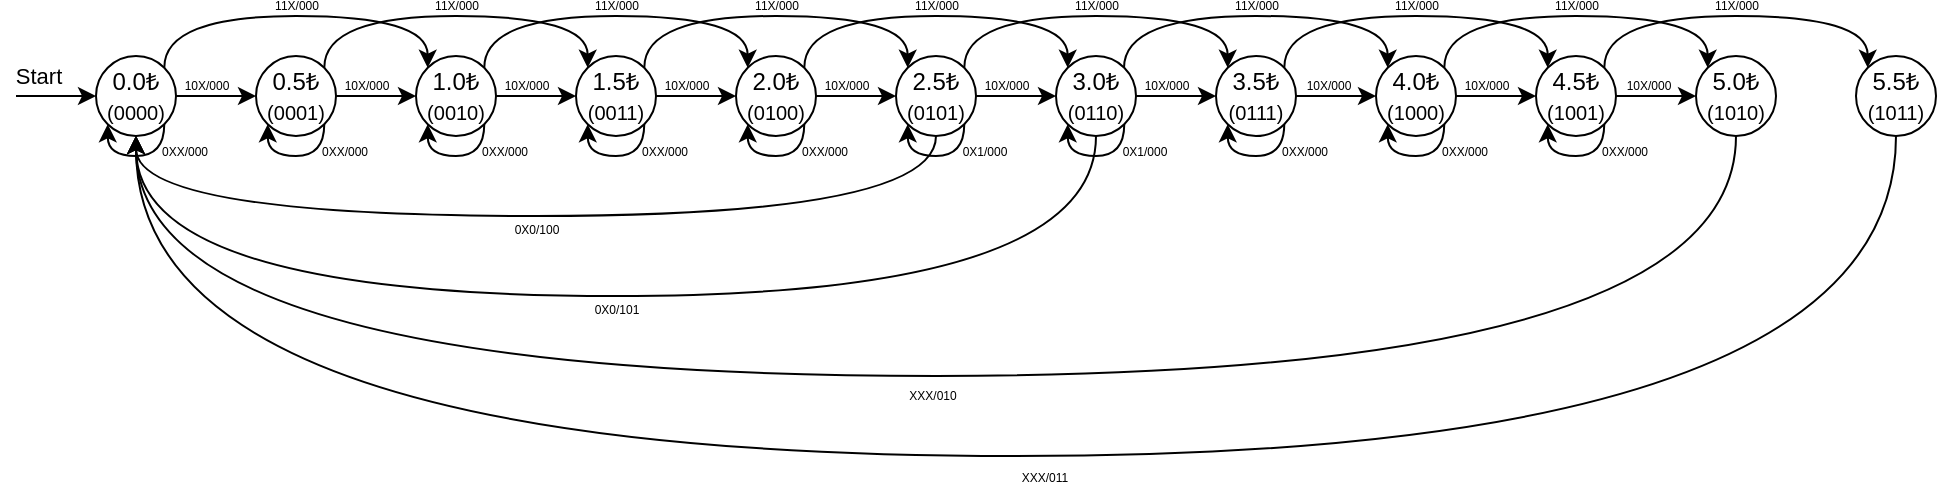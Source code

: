 <mxfile version="14.6.1" type="device"><diagram id="b_ZqCol5-a8vOkyU7Ksm" name="Page-1"><mxGraphModel dx="1034" dy="348" grid="1" gridSize="10" guides="1" tooltips="1" connect="1" arrows="1" fold="1" page="0" pageScale="1" pageWidth="827" pageHeight="1169" math="0" shadow="0"><root><mxCell id="0"/><mxCell id="1" parent="0"/><mxCell id="xucqjGwXiGOmWOfZiXGQ-46" style="edgeStyle=orthogonalEdgeStyle;rounded=0;orthogonalLoop=1;jettySize=auto;html=1;exitX=1;exitY=0.5;exitDx=0;exitDy=0;entryX=0;entryY=0.5;entryDx=0;entryDy=0;" parent="1" source="xucqjGwXiGOmWOfZiXGQ-1" target="xucqjGwXiGOmWOfZiXGQ-33" edge="1"><mxGeometry relative="1" as="geometry"/></mxCell><mxCell id="3Pe1iXniSYVr6OExUikc-36" style="edgeStyle=orthogonalEdgeStyle;curved=1;orthogonalLoop=1;jettySize=auto;html=1;exitX=1;exitY=0;exitDx=0;exitDy=0;entryX=0;entryY=0;entryDx=0;entryDy=0;" parent="1" source="xucqjGwXiGOmWOfZiXGQ-1" target="xucqjGwXiGOmWOfZiXGQ-35" edge="1"><mxGeometry relative="1" as="geometry"><Array as="points"><mxPoint x="-86" y="220"/><mxPoint x="46" y="220"/></Array></mxGeometry></mxCell><mxCell id="3Pe1iXniSYVr6OExUikc-43" value="11X/000" style="edgeLabel;html=1;align=center;verticalAlign=middle;resizable=0;points=[];fontSize=6;" parent="3Pe1iXniSYVr6OExUikc-36" vertex="1" connectable="0"><mxGeometry x="-0.263" relative="1" as="geometry"><mxPoint x="24" y="-5" as="offset"/></mxGeometry></mxCell><mxCell id="xucqjGwXiGOmWOfZiXGQ-1" value="0.0₺&lt;br&gt;&lt;font style=&quot;font-size: 10px&quot;&gt;(0000)&lt;/font&gt;" style="ellipse;whiteSpace=wrap;html=1;" parent="1" vertex="1"><mxGeometry x="-120" y="240" width="40" height="40" as="geometry"/></mxCell><mxCell id="xucqjGwXiGOmWOfZiXGQ-47" style="edgeStyle=orthogonalEdgeStyle;rounded=0;orthogonalLoop=1;jettySize=auto;html=1;exitX=1;exitY=0.5;exitDx=0;exitDy=0;" parent="1" source="xucqjGwXiGOmWOfZiXGQ-33" target="xucqjGwXiGOmWOfZiXGQ-35" edge="1"><mxGeometry relative="1" as="geometry"/></mxCell><mxCell id="3Pe1iXniSYVr6OExUikc-37" style="edgeStyle=orthogonalEdgeStyle;curved=1;orthogonalLoop=1;jettySize=auto;html=1;exitX=1;exitY=0;exitDx=0;exitDy=0;entryX=0;entryY=0;entryDx=0;entryDy=0;" parent="1" source="xucqjGwXiGOmWOfZiXGQ-33" target="xucqjGwXiGOmWOfZiXGQ-34" edge="1"><mxGeometry relative="1" as="geometry"><Array as="points"><mxPoint x="-6" y="220"/><mxPoint x="126" y="220"/></Array></mxGeometry></mxCell><mxCell id="xucqjGwXiGOmWOfZiXGQ-33" value="0.5₺&lt;br&gt;&lt;span style=&quot;font-size: 10px&quot;&gt;(0001)&lt;/span&gt;" style="ellipse;whiteSpace=wrap;html=1;" parent="1" vertex="1"><mxGeometry x="-40" y="240" width="40" height="40" as="geometry"/></mxCell><mxCell id="xucqjGwXiGOmWOfZiXGQ-49" style="edgeStyle=orthogonalEdgeStyle;rounded=0;orthogonalLoop=1;jettySize=auto;html=1;exitX=1;exitY=0.5;exitDx=0;exitDy=0;entryX=0;entryY=0.5;entryDx=0;entryDy=0;" parent="1" source="xucqjGwXiGOmWOfZiXGQ-34" target="xucqjGwXiGOmWOfZiXGQ-36" edge="1"><mxGeometry relative="1" as="geometry"/></mxCell><mxCell id="3Pe1iXniSYVr6OExUikc-38" style="edgeStyle=orthogonalEdgeStyle;curved=1;orthogonalLoop=1;jettySize=auto;html=1;exitX=1;exitY=0;exitDx=0;exitDy=0;entryX=0;entryY=0;entryDx=0;entryDy=0;" parent="1" source="xucqjGwXiGOmWOfZiXGQ-34" target="xucqjGwXiGOmWOfZiXGQ-37" edge="1"><mxGeometry relative="1" as="geometry"><Array as="points"><mxPoint x="154" y="220"/><mxPoint x="286" y="220"/></Array></mxGeometry></mxCell><mxCell id="xucqjGwXiGOmWOfZiXGQ-34" value="1.5₺&lt;br&gt;&lt;span style=&quot;font-size: 10px&quot;&gt;(0011)&lt;/span&gt;" style="ellipse;whiteSpace=wrap;html=1;" parent="1" vertex="1"><mxGeometry x="120" y="240" width="40" height="40" as="geometry"/></mxCell><mxCell id="xucqjGwXiGOmWOfZiXGQ-48" style="edgeStyle=orthogonalEdgeStyle;rounded=0;orthogonalLoop=1;jettySize=auto;html=1;exitX=1;exitY=0.5;exitDx=0;exitDy=0;" parent="1" source="xucqjGwXiGOmWOfZiXGQ-35" target="xucqjGwXiGOmWOfZiXGQ-34" edge="1"><mxGeometry relative="1" as="geometry"/></mxCell><mxCell id="3Pe1iXniSYVr6OExUikc-39" style="edgeStyle=orthogonalEdgeStyle;curved=1;orthogonalLoop=1;jettySize=auto;html=1;exitX=1;exitY=0;exitDx=0;exitDy=0;entryX=0;entryY=0;entryDx=0;entryDy=0;" parent="1" source="xucqjGwXiGOmWOfZiXGQ-35" target="xucqjGwXiGOmWOfZiXGQ-36" edge="1"><mxGeometry relative="1" as="geometry"><Array as="points"><mxPoint x="74" y="220"/><mxPoint x="206" y="220"/></Array></mxGeometry></mxCell><mxCell id="xucqjGwXiGOmWOfZiXGQ-35" value="1.0₺&lt;br&gt;&lt;span style=&quot;font-size: 10px&quot;&gt;(0010)&lt;/span&gt;" style="ellipse;whiteSpace=wrap;html=1;" parent="1" vertex="1"><mxGeometry x="40" y="240" width="40" height="40" as="geometry"/></mxCell><mxCell id="xucqjGwXiGOmWOfZiXGQ-50" style="edgeStyle=orthogonalEdgeStyle;rounded=0;orthogonalLoop=1;jettySize=auto;html=1;exitX=1;exitY=0.5;exitDx=0;exitDy=0;" parent="1" source="xucqjGwXiGOmWOfZiXGQ-36" target="xucqjGwXiGOmWOfZiXGQ-37" edge="1"><mxGeometry relative="1" as="geometry"/></mxCell><mxCell id="xucqjGwXiGOmWOfZiXGQ-69" style="edgeStyle=orthogonalEdgeStyle;orthogonalLoop=1;jettySize=auto;html=1;exitX=1;exitY=0;exitDx=0;exitDy=0;entryX=0;entryY=0;entryDx=0;entryDy=0;curved=1;" parent="1" source="xucqjGwXiGOmWOfZiXGQ-36" target="xucqjGwXiGOmWOfZiXGQ-39" edge="1"><mxGeometry relative="1" as="geometry"><Array as="points"><mxPoint x="234" y="220"/><mxPoint x="366" y="220"/></Array></mxGeometry></mxCell><mxCell id="xucqjGwXiGOmWOfZiXGQ-36" value="2.0₺&lt;br&gt;&lt;span style=&quot;font-size: 10px&quot;&gt;(0100)&lt;/span&gt;" style="ellipse;whiteSpace=wrap;html=1;" parent="1" vertex="1"><mxGeometry x="200" y="240" width="40" height="40" as="geometry"/></mxCell><mxCell id="xucqjGwXiGOmWOfZiXGQ-52" style="edgeStyle=orthogonalEdgeStyle;rounded=0;orthogonalLoop=1;jettySize=auto;html=1;exitX=1;exitY=0.5;exitDx=0;exitDy=0;entryX=0;entryY=0.5;entryDx=0;entryDy=0;" parent="1" source="xucqjGwXiGOmWOfZiXGQ-37" target="xucqjGwXiGOmWOfZiXGQ-39" edge="1"><mxGeometry relative="1" as="geometry"/></mxCell><mxCell id="xucqjGwXiGOmWOfZiXGQ-70" style="edgeStyle=orthogonalEdgeStyle;orthogonalLoop=1;jettySize=auto;html=1;exitX=1;exitY=0;exitDx=0;exitDy=0;entryX=0;entryY=0;entryDx=0;entryDy=0;curved=1;" parent="1" source="xucqjGwXiGOmWOfZiXGQ-37" target="xucqjGwXiGOmWOfZiXGQ-40" edge="1"><mxGeometry relative="1" as="geometry"><Array as="points"><mxPoint x="314" y="220"/><mxPoint x="446" y="220"/></Array></mxGeometry></mxCell><mxCell id="3Pe1iXniSYVr6OExUikc-40" style="edgeStyle=orthogonalEdgeStyle;curved=1;orthogonalLoop=1;jettySize=auto;html=1;exitX=0.5;exitY=1;exitDx=0;exitDy=0;entryX=0.5;entryY=1;entryDx=0;entryDy=0;" parent="1" source="xucqjGwXiGOmWOfZiXGQ-37" target="xucqjGwXiGOmWOfZiXGQ-1" edge="1"><mxGeometry relative="1" as="geometry"><Array as="points"><mxPoint x="300" y="320"/><mxPoint x="-100" y="320"/></Array></mxGeometry></mxCell><mxCell id="xucqjGwXiGOmWOfZiXGQ-37" value="2.5₺&lt;br&gt;&lt;span style=&quot;font-size: 10px&quot;&gt;(0101)&lt;/span&gt;" style="ellipse;whiteSpace=wrap;html=1;" parent="1" vertex="1"><mxGeometry x="280" y="240" width="40" height="40" as="geometry"/></mxCell><mxCell id="xucqjGwXiGOmWOfZiXGQ-53" style="edgeStyle=orthogonalEdgeStyle;rounded=0;orthogonalLoop=1;jettySize=auto;html=1;exitX=1;exitY=0.5;exitDx=0;exitDy=0;entryX=0;entryY=0.5;entryDx=0;entryDy=0;" parent="1" source="xucqjGwXiGOmWOfZiXGQ-39" target="xucqjGwXiGOmWOfZiXGQ-40" edge="1"><mxGeometry relative="1" as="geometry"/></mxCell><mxCell id="xucqjGwXiGOmWOfZiXGQ-71" style="edgeStyle=orthogonalEdgeStyle;orthogonalLoop=1;jettySize=auto;html=1;entryX=0;entryY=0;entryDx=0;entryDy=0;curved=1;" parent="1" target="xucqjGwXiGOmWOfZiXGQ-42" edge="1"><mxGeometry relative="1" as="geometry"><mxPoint x="394" y="246" as="sourcePoint"/><Array as="points"><mxPoint x="394" y="220"/><mxPoint x="526" y="220"/></Array></mxGeometry></mxCell><mxCell id="3Pe1iXniSYVr6OExUikc-41" style="edgeStyle=orthogonalEdgeStyle;curved=1;orthogonalLoop=1;jettySize=auto;html=1;exitX=0.5;exitY=1;exitDx=0;exitDy=0;entryX=0.5;entryY=1;entryDx=0;entryDy=0;" parent="1" source="xucqjGwXiGOmWOfZiXGQ-39" target="xucqjGwXiGOmWOfZiXGQ-1" edge="1"><mxGeometry relative="1" as="geometry"><Array as="points"><mxPoint x="380" y="360"/><mxPoint x="-100" y="360"/></Array></mxGeometry></mxCell><mxCell id="xucqjGwXiGOmWOfZiXGQ-39" value="3.0₺&lt;br&gt;&lt;span style=&quot;font-size: 10px&quot;&gt;(0110)&lt;/span&gt;" style="ellipse;whiteSpace=wrap;html=1;" parent="1" vertex="1"><mxGeometry x="360" y="240" width="40" height="40" as="geometry"/></mxCell><mxCell id="xucqjGwXiGOmWOfZiXGQ-54" style="edgeStyle=orthogonalEdgeStyle;rounded=0;orthogonalLoop=1;jettySize=auto;html=1;exitX=1;exitY=0.5;exitDx=0;exitDy=0;entryX=0;entryY=0.5;entryDx=0;entryDy=0;" parent="1" source="xucqjGwXiGOmWOfZiXGQ-40" target="xucqjGwXiGOmWOfZiXGQ-42" edge="1"><mxGeometry relative="1" as="geometry"/></mxCell><mxCell id="xucqjGwXiGOmWOfZiXGQ-72" style="edgeStyle=orthogonalEdgeStyle;orthogonalLoop=1;jettySize=auto;html=1;exitX=1;exitY=0;exitDx=0;exitDy=0;entryX=0;entryY=0;entryDx=0;entryDy=0;curved=1;" parent="1" source="xucqjGwXiGOmWOfZiXGQ-40" target="xucqjGwXiGOmWOfZiXGQ-41" edge="1"><mxGeometry relative="1" as="geometry"><Array as="points"><mxPoint x="474" y="220"/><mxPoint x="606" y="220"/></Array></mxGeometry></mxCell><mxCell id="xucqjGwXiGOmWOfZiXGQ-40" value="3.5₺&lt;br&gt;&lt;span style=&quot;font-size: 10px&quot;&gt;(0111)&lt;/span&gt;" style="ellipse;whiteSpace=wrap;html=1;" parent="1" vertex="1"><mxGeometry x="440" y="240" width="40" height="40" as="geometry"/></mxCell><mxCell id="xucqjGwXiGOmWOfZiXGQ-56" style="edgeStyle=orthogonalEdgeStyle;rounded=0;orthogonalLoop=1;jettySize=auto;html=1;exitX=1;exitY=0.5;exitDx=0;exitDy=0;" parent="1" source="xucqjGwXiGOmWOfZiXGQ-41" target="xucqjGwXiGOmWOfZiXGQ-43" edge="1"><mxGeometry relative="1" as="geometry"/></mxCell><mxCell id="5cAHp7mhcUUTo8bShysO-9" style="edgeStyle=orthogonalEdgeStyle;curved=1;orthogonalLoop=1;jettySize=auto;html=1;exitX=1;exitY=0;exitDx=0;exitDy=0;entryX=0;entryY=0;entryDx=0;entryDy=0;" parent="1" source="xucqjGwXiGOmWOfZiXGQ-41" target="5cAHp7mhcUUTo8bShysO-8" edge="1"><mxGeometry relative="1" as="geometry"><Array as="points"><mxPoint x="634" y="220"/><mxPoint x="766" y="220"/></Array></mxGeometry></mxCell><mxCell id="xucqjGwXiGOmWOfZiXGQ-41" value="4.5₺&lt;br&gt;&lt;span style=&quot;font-size: 10px&quot;&gt;(1001)&lt;/span&gt;" style="ellipse;whiteSpace=wrap;html=1;" parent="1" vertex="1"><mxGeometry x="600" y="240" width="40" height="40" as="geometry"/></mxCell><mxCell id="xucqjGwXiGOmWOfZiXGQ-55" style="edgeStyle=orthogonalEdgeStyle;rounded=0;orthogonalLoop=1;jettySize=auto;html=1;exitX=1;exitY=0.5;exitDx=0;exitDy=0;entryX=0;entryY=0.5;entryDx=0;entryDy=0;" parent="1" source="xucqjGwXiGOmWOfZiXGQ-42" target="xucqjGwXiGOmWOfZiXGQ-41" edge="1"><mxGeometry relative="1" as="geometry"/></mxCell><mxCell id="xucqjGwXiGOmWOfZiXGQ-73" style="edgeStyle=orthogonalEdgeStyle;orthogonalLoop=1;jettySize=auto;html=1;exitX=1;exitY=0;exitDx=0;exitDy=0;entryX=0;entryY=0;entryDx=0;entryDy=0;curved=1;" parent="1" source="xucqjGwXiGOmWOfZiXGQ-42" target="xucqjGwXiGOmWOfZiXGQ-43" edge="1"><mxGeometry relative="1" as="geometry"><Array as="points"><mxPoint x="554" y="220"/><mxPoint x="686" y="220"/></Array></mxGeometry></mxCell><mxCell id="xucqjGwXiGOmWOfZiXGQ-42" value="4.0₺&lt;br&gt;&lt;span style=&quot;font-size: 10px&quot;&gt;(1000)&lt;/span&gt;" style="ellipse;whiteSpace=wrap;html=1;" parent="1" vertex="1"><mxGeometry x="520" y="240" width="40" height="40" as="geometry"/></mxCell><mxCell id="3Pe1iXniSYVr6OExUikc-34" style="edgeStyle=orthogonalEdgeStyle;curved=1;orthogonalLoop=1;jettySize=auto;html=1;exitX=0.5;exitY=1;exitDx=0;exitDy=0;entryX=0.5;entryY=1;entryDx=0;entryDy=0;" parent="1" source="xucqjGwXiGOmWOfZiXGQ-43" target="xucqjGwXiGOmWOfZiXGQ-1" edge="1"><mxGeometry relative="1" as="geometry"><Array as="points"><mxPoint x="700" y="400"/><mxPoint x="-100" y="400"/></Array></mxGeometry></mxCell><mxCell id="xucqjGwXiGOmWOfZiXGQ-43" value="5.0₺&lt;br&gt;&lt;span style=&quot;font-size: 10px&quot;&gt;(1010)&lt;/span&gt;" style="ellipse;whiteSpace=wrap;html=1;" parent="1" vertex="1"><mxGeometry x="680" y="240" width="40" height="40" as="geometry"/></mxCell><mxCell id="3Pe1iXniSYVr6OExUikc-19" value="" style="endArrow=classic;html=1;entryX=0;entryY=0.5;entryDx=0;entryDy=0;" parent="1" target="xucqjGwXiGOmWOfZiXGQ-1" edge="1"><mxGeometry width="50" height="50" relative="1" as="geometry"><mxPoint x="-160" y="260" as="sourcePoint"/><mxPoint x="30" y="160" as="targetPoint"/></mxGeometry></mxCell><mxCell id="3Pe1iXniSYVr6OExUikc-42" value="Start" style="edgeLabel;html=1;align=center;verticalAlign=middle;resizable=0;points=[];" parent="3Pe1iXniSYVr6OExUikc-19" vertex="1" connectable="0"><mxGeometry x="-0.445" y="1" relative="1" as="geometry"><mxPoint y="-9" as="offset"/></mxGeometry></mxCell><mxCell id="3Pe1iXniSYVr6OExUikc-22" style="edgeStyle=orthogonalEdgeStyle;curved=1;orthogonalLoop=1;jettySize=auto;html=1;exitX=1;exitY=1;exitDx=0;exitDy=0;entryX=0;entryY=1;entryDx=0;entryDy=0;" parent="1" source="xucqjGwXiGOmWOfZiXGQ-33" target="xucqjGwXiGOmWOfZiXGQ-33" edge="1"><mxGeometry relative="1" as="geometry"><Array as="points"><mxPoint x="-6" y="290"/><mxPoint x="-34" y="290"/></Array></mxGeometry></mxCell><mxCell id="3Pe1iXniSYVr6OExUikc-23" style="edgeStyle=orthogonalEdgeStyle;curved=1;orthogonalLoop=1;jettySize=auto;html=1;exitX=1;exitY=1;exitDx=0;exitDy=0;entryX=0;entryY=1;entryDx=0;entryDy=0;" parent="1" source="xucqjGwXiGOmWOfZiXGQ-35" target="xucqjGwXiGOmWOfZiXGQ-35" edge="1"><mxGeometry relative="1" as="geometry"><Array as="points"><mxPoint x="74" y="290"/><mxPoint x="46" y="290"/></Array></mxGeometry></mxCell><mxCell id="3Pe1iXniSYVr6OExUikc-24" style="edgeStyle=orthogonalEdgeStyle;curved=1;orthogonalLoop=1;jettySize=auto;html=1;exitX=1;exitY=1;exitDx=0;exitDy=0;entryX=0;entryY=1;entryDx=0;entryDy=0;" parent="1" source="xucqjGwXiGOmWOfZiXGQ-34" target="xucqjGwXiGOmWOfZiXGQ-34" edge="1"><mxGeometry relative="1" as="geometry"><Array as="points"><mxPoint x="154" y="290"/><mxPoint x="126" y="290"/></Array></mxGeometry></mxCell><mxCell id="3Pe1iXniSYVr6OExUikc-25" style="edgeStyle=orthogonalEdgeStyle;curved=1;orthogonalLoop=1;jettySize=auto;html=1;exitX=1;exitY=1;exitDx=0;exitDy=0;entryX=0;entryY=1;entryDx=0;entryDy=0;" parent="1" source="xucqjGwXiGOmWOfZiXGQ-36" target="xucqjGwXiGOmWOfZiXGQ-36" edge="1"><mxGeometry relative="1" as="geometry"><Array as="points"><mxPoint x="234" y="290"/><mxPoint x="206" y="290"/></Array></mxGeometry></mxCell><mxCell id="3Pe1iXniSYVr6OExUikc-26" style="edgeStyle=orthogonalEdgeStyle;curved=1;orthogonalLoop=1;jettySize=auto;html=1;exitX=1;exitY=1;exitDx=0;exitDy=0;entryX=0;entryY=1;entryDx=0;entryDy=0;" parent="1" source="xucqjGwXiGOmWOfZiXGQ-37" target="xucqjGwXiGOmWOfZiXGQ-37" edge="1"><mxGeometry relative="1" as="geometry"><Array as="points"><mxPoint x="314" y="290"/><mxPoint x="286" y="290"/></Array></mxGeometry></mxCell><mxCell id="3Pe1iXniSYVr6OExUikc-27" style="edgeStyle=orthogonalEdgeStyle;curved=1;orthogonalLoop=1;jettySize=auto;html=1;exitX=1;exitY=1;exitDx=0;exitDy=0;entryX=0;entryY=1;entryDx=0;entryDy=0;" parent="1" source="xucqjGwXiGOmWOfZiXGQ-39" target="xucqjGwXiGOmWOfZiXGQ-39" edge="1"><mxGeometry relative="1" as="geometry"><Array as="points"><mxPoint x="394" y="290"/><mxPoint x="366" y="290"/></Array></mxGeometry></mxCell><mxCell id="3Pe1iXniSYVr6OExUikc-28" style="edgeStyle=orthogonalEdgeStyle;curved=1;orthogonalLoop=1;jettySize=auto;html=1;exitX=1;exitY=1;exitDx=0;exitDy=0;entryX=0;entryY=1;entryDx=0;entryDy=0;" parent="1" source="xucqjGwXiGOmWOfZiXGQ-40" target="xucqjGwXiGOmWOfZiXGQ-40" edge="1"><mxGeometry relative="1" as="geometry"><Array as="points"><mxPoint x="474" y="290"/><mxPoint x="446" y="290"/></Array></mxGeometry></mxCell><mxCell id="3Pe1iXniSYVr6OExUikc-29" style="edgeStyle=orthogonalEdgeStyle;curved=1;orthogonalLoop=1;jettySize=auto;html=1;exitX=1;exitY=1;exitDx=0;exitDy=0;entryX=0;entryY=1;entryDx=0;entryDy=0;" parent="1" source="xucqjGwXiGOmWOfZiXGQ-42" target="xucqjGwXiGOmWOfZiXGQ-42" edge="1"><mxGeometry relative="1" as="geometry"><Array as="points"><mxPoint x="554" y="290"/><mxPoint x="526" y="290"/></Array></mxGeometry></mxCell><mxCell id="3Pe1iXniSYVr6OExUikc-30" style="edgeStyle=orthogonalEdgeStyle;curved=1;orthogonalLoop=1;jettySize=auto;html=1;exitX=1;exitY=1;exitDx=0;exitDy=0;entryX=0;entryY=1;entryDx=0;entryDy=0;" parent="1" source="xucqjGwXiGOmWOfZiXGQ-41" target="xucqjGwXiGOmWOfZiXGQ-41" edge="1"><mxGeometry relative="1" as="geometry"><Array as="points"><mxPoint x="634" y="290"/><mxPoint x="606" y="290"/></Array></mxGeometry></mxCell><mxCell id="3Pe1iXniSYVr6OExUikc-33" style="edgeStyle=orthogonalEdgeStyle;curved=1;orthogonalLoop=1;jettySize=auto;html=1;exitX=1;exitY=1;exitDx=0;exitDy=0;entryX=0;entryY=1;entryDx=0;entryDy=0;" parent="1" source="xucqjGwXiGOmWOfZiXGQ-1" target="xucqjGwXiGOmWOfZiXGQ-1" edge="1"><mxGeometry relative="1" as="geometry"><Array as="points"><mxPoint x="-86" y="290"/><mxPoint x="-114" y="290"/></Array></mxGeometry></mxCell><mxCell id="3Pe1iXniSYVr6OExUikc-46" value="10X/000" style="edgeLabel;html=1;align=center;verticalAlign=middle;resizable=0;points=[];fontSize=6;" parent="1" vertex="1" connectable="0"><mxGeometry x="-65.0" y="255" as="geometry"/></mxCell><mxCell id="3Pe1iXniSYVr6OExUikc-47" value="0XX/000" style="edgeLabel;html=1;align=center;verticalAlign=middle;resizable=0;points=[];fontSize=6;" parent="1" vertex="1" connectable="0"><mxGeometry x="-76.0" y="288" as="geometry"/></mxCell><mxCell id="3Pe1iXniSYVr6OExUikc-48" value="0XX/000" style="edgeLabel;html=1;align=center;verticalAlign=middle;resizable=0;points=[];fontSize=6;" parent="1" vertex="1" connectable="0"><mxGeometry x="4.0" y="288" as="geometry"/></mxCell><mxCell id="3Pe1iXniSYVr6OExUikc-49" value="0XX/000" style="edgeLabel;html=1;align=center;verticalAlign=middle;resizable=0;points=[];fontSize=6;" parent="1" vertex="1" connectable="0"><mxGeometry x="84.0" y="288" as="geometry"/></mxCell><mxCell id="3Pe1iXniSYVr6OExUikc-50" value="10X/000" style="edgeLabel;html=1;align=center;verticalAlign=middle;resizable=0;points=[];fontSize=6;" parent="1" vertex="1" connectable="0"><mxGeometry x="15.0" y="255" as="geometry"/></mxCell><mxCell id="3Pe1iXniSYVr6OExUikc-51" value="10X/000" style="edgeLabel;html=1;align=center;verticalAlign=middle;resizable=0;points=[];fontSize=6;" parent="1" vertex="1" connectable="0"><mxGeometry x="95.0" y="255" as="geometry"/></mxCell><mxCell id="3Pe1iXniSYVr6OExUikc-52" value="10X/000" style="edgeLabel;html=1;align=center;verticalAlign=middle;resizable=0;points=[];fontSize=6;" parent="1" vertex="1" connectable="0"><mxGeometry x="175.0" y="255" as="geometry"/></mxCell><mxCell id="3Pe1iXniSYVr6OExUikc-53" value="10X/000" style="edgeLabel;html=1;align=center;verticalAlign=middle;resizable=0;points=[];fontSize=6;" parent="1" vertex="1" connectable="0"><mxGeometry x="255.0" y="255" as="geometry"/></mxCell><mxCell id="3Pe1iXniSYVr6OExUikc-54" value="0XX/000" style="edgeLabel;html=1;align=center;verticalAlign=middle;resizable=0;points=[];fontSize=6;" parent="1" vertex="1" connectable="0"><mxGeometry x="164.0" y="288" as="geometry"/></mxCell><mxCell id="3Pe1iXniSYVr6OExUikc-55" value="0XX/000" style="edgeLabel;html=1;align=center;verticalAlign=middle;resizable=0;points=[];fontSize=6;" parent="1" vertex="1" connectable="0"><mxGeometry x="244.0" y="288" as="geometry"/></mxCell><mxCell id="3Pe1iXniSYVr6OExUikc-56" value="0X1/000" style="edgeLabel;html=1;align=center;verticalAlign=middle;resizable=0;points=[];fontSize=6;" parent="1" vertex="1" connectable="0"><mxGeometry x="324.0" y="288" as="geometry"><mxPoint as="offset"/></mxGeometry></mxCell><mxCell id="3Pe1iXniSYVr6OExUikc-58" value="11X/000" style="edgeLabel;html=1;align=center;verticalAlign=middle;resizable=0;points=[];fontSize=6;" parent="1" vertex="1" connectable="0"><mxGeometry x="60.002" y="215" as="geometry"/></mxCell><mxCell id="3Pe1iXniSYVr6OExUikc-59" value="11X/000" style="edgeLabel;html=1;align=center;verticalAlign=middle;resizable=0;points=[];fontSize=6;" parent="1" vertex="1" connectable="0"><mxGeometry x="140.002" y="215" as="geometry"/></mxCell><mxCell id="3Pe1iXniSYVr6OExUikc-60" value="11X/000" style="edgeLabel;html=1;align=center;verticalAlign=middle;resizable=0;points=[];fontSize=6;" parent="1" vertex="1" connectable="0"><mxGeometry x="220.002" y="215" as="geometry"/></mxCell><mxCell id="3Pe1iXniSYVr6OExUikc-63" value="0X0/100" style="edgeLabel;html=1;align=center;verticalAlign=middle;resizable=0;points=[];fontSize=6;" parent="1" vertex="1" connectable="0"><mxGeometry x="100.002" y="327" as="geometry"/></mxCell><mxCell id="3Pe1iXniSYVr6OExUikc-64" value="0X0/101" style="edgeLabel;html=1;align=center;verticalAlign=middle;resizable=0;points=[];fontSize=6;" parent="1" vertex="1" connectable="0"><mxGeometry x="140.002" y="367" as="geometry"/></mxCell><mxCell id="3Pe1iXniSYVr6OExUikc-65" value="XXX/010" style="edgeLabel;html=1;align=center;verticalAlign=middle;resizable=0;points=[];fontSize=6;" parent="1" vertex="1" connectable="0"><mxGeometry x="300.002" y="410" as="geometry"><mxPoint x="-2" as="offset"/></mxGeometry></mxCell><mxCell id="3Pe1iXniSYVr6OExUikc-67" value="0X1/000" style="edgeLabel;html=1;align=center;verticalAlign=middle;resizable=0;points=[];fontSize=6;" parent="1" vertex="1" connectable="0"><mxGeometry x="404.0" y="288" as="geometry"><mxPoint as="offset"/></mxGeometry></mxCell><mxCell id="3Pe1iXniSYVr6OExUikc-68" value="0XX/000" style="edgeLabel;html=1;align=center;verticalAlign=middle;resizable=0;points=[];fontSize=6;" parent="1" vertex="1" connectable="0"><mxGeometry x="484.0" y="288" as="geometry"/></mxCell><mxCell id="3Pe1iXniSYVr6OExUikc-69" value="0XX/000" style="edgeLabel;html=1;align=center;verticalAlign=middle;resizable=0;points=[];fontSize=6;" parent="1" vertex="1" connectable="0"><mxGeometry x="564.0" y="288" as="geometry"/></mxCell><mxCell id="3Pe1iXniSYVr6OExUikc-70" value="0XX/000" style="edgeLabel;html=1;align=center;verticalAlign=middle;resizable=0;points=[];fontSize=6;" parent="1" vertex="1" connectable="0"><mxGeometry x="644.0" y="288" as="geometry"/></mxCell><mxCell id="3Pe1iXniSYVr6OExUikc-71" value="10X/000" style="edgeLabel;html=1;align=center;verticalAlign=middle;resizable=0;points=[];fontSize=6;" parent="1" vertex="1" connectable="0"><mxGeometry x="335.0" y="255" as="geometry"/></mxCell><mxCell id="3Pe1iXniSYVr6OExUikc-73" value="10X/000" style="edgeLabel;html=1;align=center;verticalAlign=middle;resizable=0;points=[];fontSize=6;" parent="1" vertex="1" connectable="0"><mxGeometry x="415.0" y="255" as="geometry"/></mxCell><mxCell id="3Pe1iXniSYVr6OExUikc-74" value="10X/000" style="edgeLabel;html=1;align=center;verticalAlign=middle;resizable=0;points=[];fontSize=6;" parent="1" vertex="1" connectable="0"><mxGeometry x="496.0" y="255" as="geometry"/></mxCell><mxCell id="3Pe1iXniSYVr6OExUikc-75" value="10X/000" style="edgeLabel;html=1;align=center;verticalAlign=middle;resizable=0;points=[];fontSize=6;" parent="1" vertex="1" connectable="0"><mxGeometry x="575.0" y="255" as="geometry"/></mxCell><mxCell id="3Pe1iXniSYVr6OExUikc-76" value="10X/000" style="edgeLabel;html=1;align=center;verticalAlign=middle;resizable=0;points=[];fontSize=6;" parent="1" vertex="1" connectable="0"><mxGeometry x="656.0" y="255" as="geometry"/></mxCell><mxCell id="3Pe1iXniSYVr6OExUikc-77" value="11X/000" style="edgeLabel;html=1;align=center;verticalAlign=middle;resizable=0;points=[];fontSize=6;" parent="1" vertex="1" connectable="0"><mxGeometry x="300.002" y="215" as="geometry"/></mxCell><mxCell id="3Pe1iXniSYVr6OExUikc-78" value="11X/000" style="edgeLabel;html=1;align=center;verticalAlign=middle;resizable=0;points=[];fontSize=6;" parent="1" vertex="1" connectable="0"><mxGeometry x="380.002" y="215" as="geometry"/></mxCell><mxCell id="3Pe1iXniSYVr6OExUikc-79" value="11X/000" style="edgeLabel;html=1;align=center;verticalAlign=middle;resizable=0;points=[];fontSize=6;" parent="1" vertex="1" connectable="0"><mxGeometry x="460.002" y="215" as="geometry"/></mxCell><mxCell id="3Pe1iXniSYVr6OExUikc-81" value="11X/000" style="edgeLabel;html=1;align=center;verticalAlign=middle;resizable=0;points=[];fontSize=6;" parent="1" vertex="1" connectable="0"><mxGeometry x="540.002" y="215" as="geometry"/></mxCell><mxCell id="3Pe1iXniSYVr6OExUikc-82" value="11X/000" style="edgeLabel;html=1;align=center;verticalAlign=middle;resizable=0;points=[];fontSize=6;" parent="1" vertex="1" connectable="0"><mxGeometry x="620.002" y="215" as="geometry"/></mxCell><mxCell id="5cAHp7mhcUUTo8bShysO-13" style="edgeStyle=orthogonalEdgeStyle;curved=1;orthogonalLoop=1;jettySize=auto;html=1;exitX=0.5;exitY=1;exitDx=0;exitDy=0;entryX=0.5;entryY=1;entryDx=0;entryDy=0;" parent="1" source="5cAHp7mhcUUTo8bShysO-8" target="xucqjGwXiGOmWOfZiXGQ-1" edge="1"><mxGeometry relative="1" as="geometry"><Array as="points"><mxPoint x="780" y="440"/><mxPoint x="-100" y="440"/></Array></mxGeometry></mxCell><mxCell id="5cAHp7mhcUUTo8bShysO-8" value="5.5₺&lt;br&gt;&lt;span style=&quot;font-size: 10px&quot;&gt;(1011)&lt;/span&gt;" style="ellipse;whiteSpace=wrap;html=1;" parent="1" vertex="1"><mxGeometry x="760" y="240" width="40" height="40" as="geometry"/></mxCell><mxCell id="5cAHp7mhcUUTo8bShysO-10" value="11X/000" style="edgeLabel;html=1;align=center;verticalAlign=middle;resizable=0;points=[];fontSize=6;" parent="1" vertex="1" connectable="0"><mxGeometry x="700.002" y="215" as="geometry"/></mxCell><mxCell id="5cAHp7mhcUUTo8bShysO-14" value="XXX/011" style="edgeLabel;html=1;align=center;verticalAlign=middle;resizable=0;points=[];fontSize=6;" parent="1" vertex="1" connectable="0"><mxGeometry x="350.002" y="450" as="geometry"><mxPoint x="4" y="1" as="offset"/></mxGeometry></mxCell></root></mxGraphModel></diagram></mxfile>